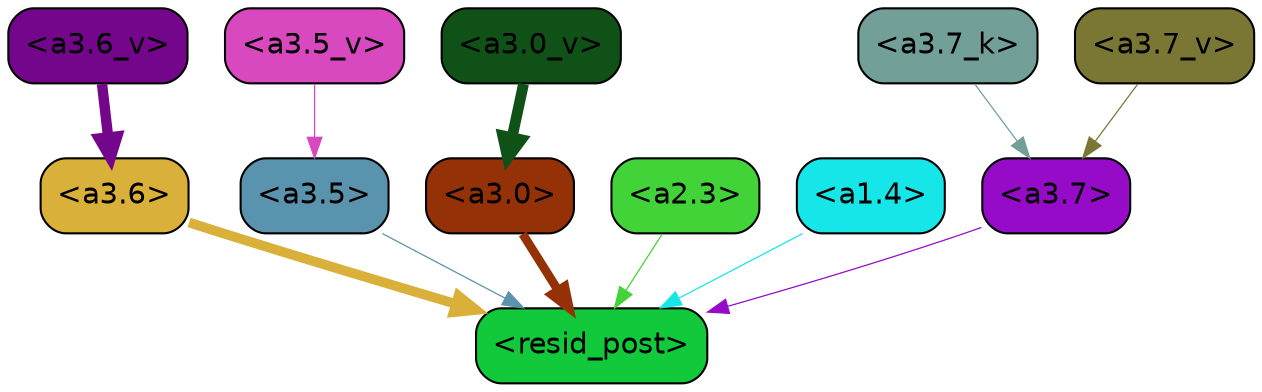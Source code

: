 strict digraph "" {
	graph [bgcolor=transparent,
		layout=dot,
		overlap=false,
		splines=true
	];
	"<a3.7>"	[color=black,
		fillcolor="#950bc7",
		fontname=Helvetica,
		shape=box,
		style="filled, rounded"];
	"<resid_post>"	[color=black,
		fillcolor="#12c83b",
		fontname=Helvetica,
		shape=box,
		style="filled, rounded"];
	"<a3.7>" -> "<resid_post>"	[color="#950bc7",
		penwidth=0.6];
	"<a3.6>"	[color=black,
		fillcolor="#d9b039",
		fontname=Helvetica,
		shape=box,
		style="filled, rounded"];
	"<a3.6>" -> "<resid_post>"	[color="#d9b039",
		penwidth=4.670643210411072];
	"<a3.5>"	[color=black,
		fillcolor="#5a93ad",
		fontname=Helvetica,
		shape=box,
		style="filled, rounded"];
	"<a3.5>" -> "<resid_post>"	[color="#5a93ad",
		penwidth=0.6];
	"<a3.0>"	[color=black,
		fillcolor="#953107",
		fontname=Helvetica,
		shape=box,
		style="filled, rounded"];
	"<a3.0>" -> "<resid_post>"	[color="#953107",
		penwidth=4.246885180473328];
	"<a2.3>"	[color=black,
		fillcolor="#41d337",
		fontname=Helvetica,
		shape=box,
		style="filled, rounded"];
	"<a2.3>" -> "<resid_post>"	[color="#41d337",
		penwidth=0.6];
	"<a1.4>"	[color=black,
		fillcolor="#17e6e9",
		fontname=Helvetica,
		shape=box,
		style="filled, rounded"];
	"<a1.4>" -> "<resid_post>"	[color="#17e6e9",
		penwidth=0.6];
	"<a3.7_k>"	[color=black,
		fillcolor="#729f98",
		fontname=Helvetica,
		shape=box,
		style="filled, rounded"];
	"<a3.7_k>" -> "<a3.7>"	[color="#729f98",
		penwidth=0.6];
	"<a3.7_v>"	[color=black,
		fillcolor="#7a7633",
		fontname=Helvetica,
		shape=box,
		style="filled, rounded"];
	"<a3.7_v>" -> "<a3.7>"	[color="#7a7633",
		penwidth=0.6];
	"<a3.6_v>"	[color=black,
		fillcolor="#74068c",
		fontname=Helvetica,
		shape=box,
		style="filled, rounded"];
	"<a3.6_v>" -> "<a3.6>"	[color="#74068c",
		penwidth=5.002329230308533];
	"<a3.5_v>"	[color=black,
		fillcolor="#d848bf",
		fontname=Helvetica,
		shape=box,
		style="filled, rounded"];
	"<a3.5_v>" -> "<a3.5>"	[color="#d848bf",
		penwidth=0.6];
	"<a3.0_v>"	[color=black,
		fillcolor="#105118",
		fontname=Helvetica,
		shape=box,
		style="filled, rounded"];
	"<a3.0_v>" -> "<a3.0>"	[color="#105118",
		penwidth=5.188832879066467];
}
